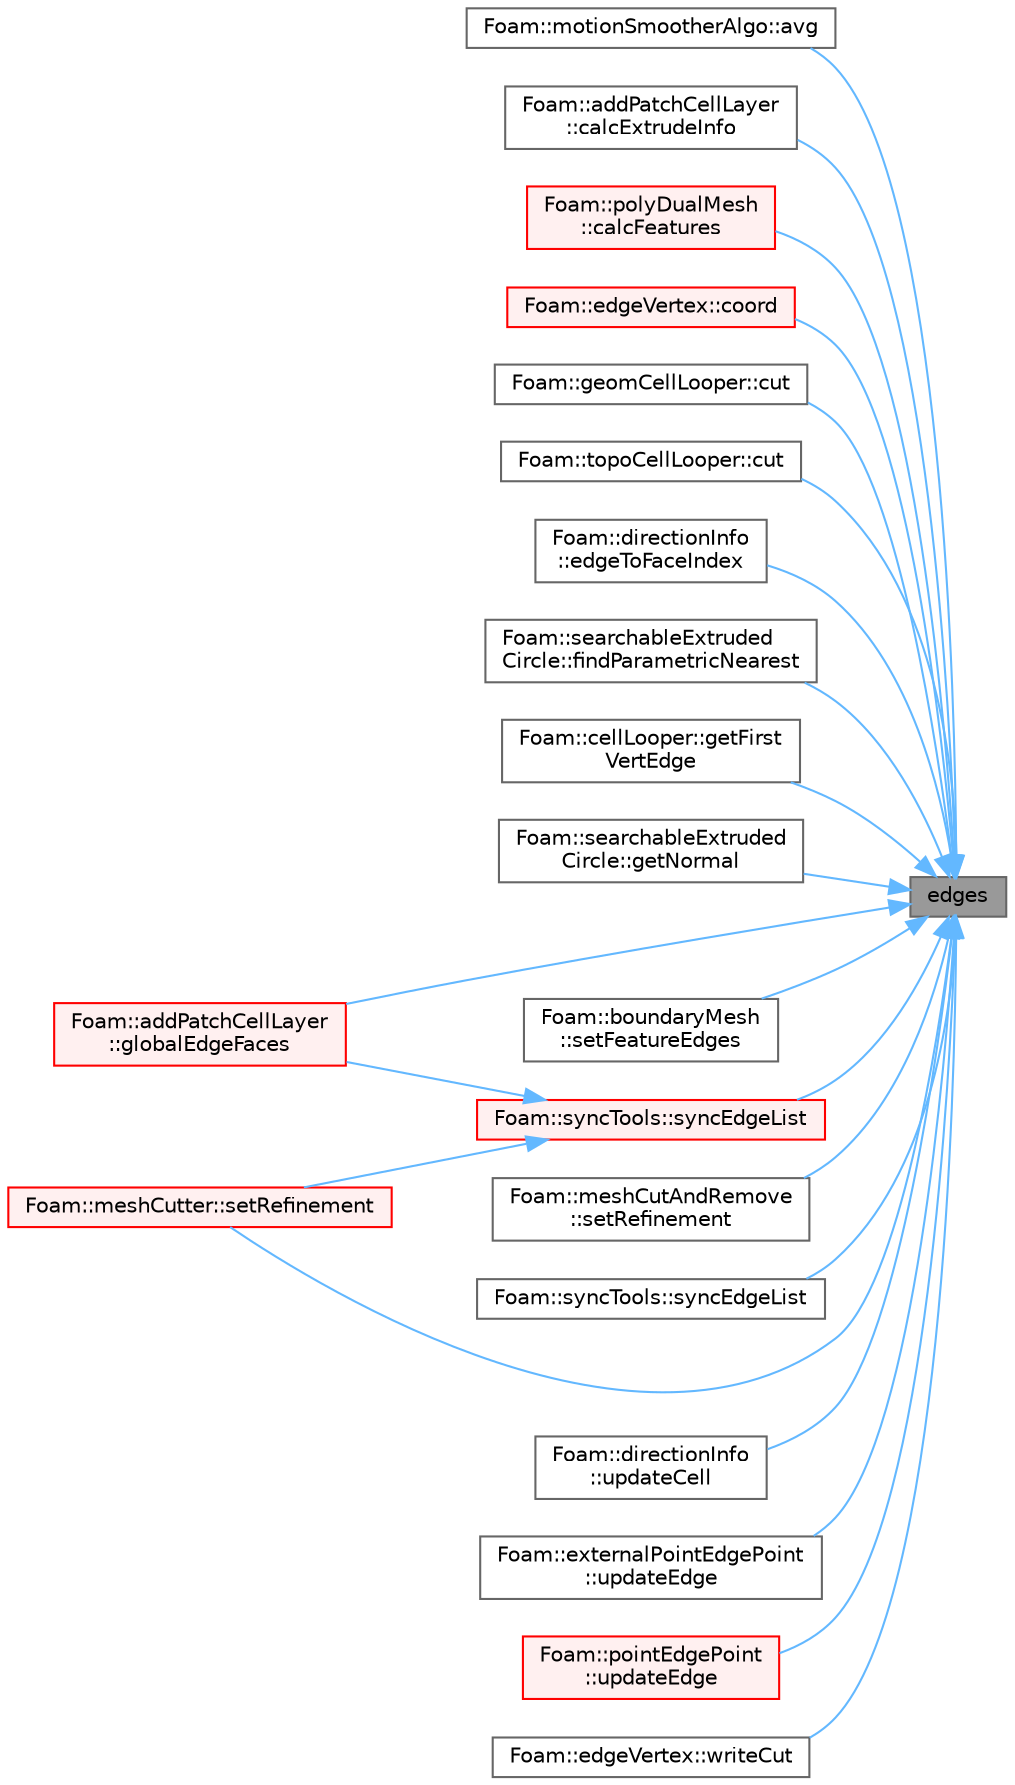 digraph "edges"
{
 // LATEX_PDF_SIZE
  bgcolor="transparent";
  edge [fontname=Helvetica,fontsize=10,labelfontname=Helvetica,labelfontsize=10];
  node [fontname=Helvetica,fontsize=10,shape=box,height=0.2,width=0.4];
  rankdir="RL";
  Node1 [id="Node000001",label="edges",height=0.2,width=0.4,color="gray40", fillcolor="grey60", style="filled", fontcolor="black",tooltip=" "];
  Node1 -> Node2 [id="edge1_Node000001_Node000002",dir="back",color="steelblue1",style="solid",tooltip=" "];
  Node2 [id="Node000002",label="Foam::motionSmootherAlgo::avg",height=0.2,width=0.4,color="grey40", fillcolor="white", style="filled",URL="$classFoam_1_1motionSmootherAlgo.html#afe7337247dc97f18455f2cbee9b050e5",tooltip=" "];
  Node1 -> Node3 [id="edge2_Node000001_Node000003",dir="back",color="steelblue1",style="solid",tooltip=" "];
  Node3 [id="Node000003",label="Foam::addPatchCellLayer\l::calcExtrudeInfo",height=0.2,width=0.4,color="grey40", fillcolor="white", style="filled",URL="$classFoam_1_1addPatchCellLayer.html#a867b4b4d9eeb5d68fab13b864edeb60e",tooltip=" "];
  Node1 -> Node4 [id="edge3_Node000001_Node000004",dir="back",color="steelblue1",style="solid",tooltip=" "];
  Node4 [id="Node000004",label="Foam::polyDualMesh\l::calcFeatures",height=0.2,width=0.4,color="red", fillcolor="#FFF0F0", style="filled",URL="$classFoam_1_1polyDualMesh.html#a9462253b504fad04ae7194f1f17469c8",tooltip=" "];
  Node1 -> Node6 [id="edge4_Node000001_Node000006",dir="back",color="steelblue1",style="solid",tooltip=" "];
  Node6 [id="Node000006",label="Foam::edgeVertex::coord",height=0.2,width=0.4,color="red", fillcolor="#FFF0F0", style="filled",URL="$classFoam_1_1edgeVertex.html#a272d10ee27ddbd3a20bccfc71015fb18",tooltip=" "];
  Node1 -> Node8 [id="edge5_Node000001_Node000008",dir="back",color="steelblue1",style="solid",tooltip=" "];
  Node8 [id="Node000008",label="Foam::geomCellLooper::cut",height=0.2,width=0.4,color="grey40", fillcolor="white", style="filled",URL="$classFoam_1_1geomCellLooper.html#a9fefde55fc93b9e9f0320e02da054c64",tooltip=" "];
  Node1 -> Node9 [id="edge6_Node000001_Node000009",dir="back",color="steelblue1",style="solid",tooltip=" "];
  Node9 [id="Node000009",label="Foam::topoCellLooper::cut",height=0.2,width=0.4,color="grey40", fillcolor="white", style="filled",URL="$classFoam_1_1topoCellLooper.html#aa1626fec2bbc271e971cdf7baab8f534",tooltip=" "];
  Node1 -> Node10 [id="edge7_Node000001_Node000010",dir="back",color="steelblue1",style="solid",tooltip=" "];
  Node10 [id="Node000010",label="Foam::directionInfo\l::edgeToFaceIndex",height=0.2,width=0.4,color="grey40", fillcolor="white", style="filled",URL="$classFoam_1_1directionInfo.html#a979a0fce341d87c9c179d936a0e85e03",tooltip=" "];
  Node1 -> Node11 [id="edge8_Node000001_Node000011",dir="back",color="steelblue1",style="solid",tooltip=" "];
  Node11 [id="Node000011",label="Foam::searchableExtruded\lCircle::findParametricNearest",height=0.2,width=0.4,color="grey40", fillcolor="white", style="filled",URL="$classFoam_1_1searchableExtrudedCircle.html#abcba8bd92ba7574fc1c26411b59e7b23",tooltip=" "];
  Node1 -> Node12 [id="edge9_Node000001_Node000012",dir="back",color="steelblue1",style="solid",tooltip=" "];
  Node12 [id="Node000012",label="Foam::cellLooper::getFirst\lVertEdge",height=0.2,width=0.4,color="grey40", fillcolor="white", style="filled",URL="$classFoam_1_1cellLooper.html#ab75c3d9ec9300af044556dd27a438feb",tooltip=" "];
  Node1 -> Node13 [id="edge10_Node000001_Node000013",dir="back",color="steelblue1",style="solid",tooltip=" "];
  Node13 [id="Node000013",label="Foam::searchableExtruded\lCircle::getNormal",height=0.2,width=0.4,color="grey40", fillcolor="white", style="filled",URL="$classFoam_1_1searchableExtrudedCircle.html#aa9abdb9ffe5f3cb1c2992ccb3bcc9e48",tooltip=" "];
  Node1 -> Node14 [id="edge11_Node000001_Node000014",dir="back",color="steelblue1",style="solid",tooltip=" "];
  Node14 [id="Node000014",label="Foam::addPatchCellLayer\l::globalEdgeFaces",height=0.2,width=0.4,color="red", fillcolor="#FFF0F0", style="filled",URL="$classFoam_1_1addPatchCellLayer.html#aeea8524ff2d092f53488dd1cb593c58e",tooltip=" "];
  Node1 -> Node18 [id="edge12_Node000001_Node000018",dir="back",color="steelblue1",style="solid",tooltip=" "];
  Node18 [id="Node000018",label="Foam::boundaryMesh\l::setFeatureEdges",height=0.2,width=0.4,color="grey40", fillcolor="white", style="filled",URL="$classFoam_1_1boundaryMesh.html#a0e01df03fc2c7dbfd31c0fa36528926a",tooltip=" "];
  Node1 -> Node19 [id="edge13_Node000001_Node000019",dir="back",color="steelblue1",style="solid",tooltip=" "];
  Node19 [id="Node000019",label="Foam::meshCutter::setRefinement",height=0.2,width=0.4,color="red", fillcolor="#FFF0F0", style="filled",URL="$classFoam_1_1meshCutter.html#ad6964ecaeb84631835d8a4e51bf706bb",tooltip=" "];
  Node1 -> Node21 [id="edge14_Node000001_Node000021",dir="back",color="steelblue1",style="solid",tooltip=" "];
  Node21 [id="Node000021",label="Foam::meshCutAndRemove\l::setRefinement",height=0.2,width=0.4,color="grey40", fillcolor="white", style="filled",URL="$classFoam_1_1meshCutAndRemove.html#ad6a2acdc12be8ac11fcb64607238e053",tooltip=" "];
  Node1 -> Node22 [id="edge15_Node000001_Node000022",dir="back",color="steelblue1",style="solid",tooltip=" "];
  Node22 [id="Node000022",label="Foam::syncTools::syncEdgeList",height=0.2,width=0.4,color="grey40", fillcolor="white", style="filled",URL="$classFoam_1_1syncTools.html#a2747c0a5fa9d318dd626c70ebb1562fa",tooltip=" "];
  Node1 -> Node23 [id="edge16_Node000001_Node000023",dir="back",color="steelblue1",style="solid",tooltip=" "];
  Node23 [id="Node000023",label="Foam::syncTools::syncEdgeList",height=0.2,width=0.4,color="red", fillcolor="#FFF0F0", style="filled",URL="$classFoam_1_1syncTools.html#af9a38e7e948154f3a2e5d5b5f8afd267",tooltip=" "];
  Node23 -> Node14 [id="edge17_Node000023_Node000014",dir="back",color="steelblue1",style="solid",tooltip=" "];
  Node23 -> Node19 [id="edge18_Node000023_Node000019",dir="back",color="steelblue1",style="solid",tooltip=" "];
  Node1 -> Node34 [id="edge19_Node000001_Node000034",dir="back",color="steelblue1",style="solid",tooltip=" "];
  Node34 [id="Node000034",label="Foam::directionInfo\l::updateCell",height=0.2,width=0.4,color="grey40", fillcolor="white", style="filled",URL="$classFoam_1_1directionInfo.html#a77204b39a1795badf6e3b5db01bef0c6",tooltip=" "];
  Node1 -> Node35 [id="edge20_Node000001_Node000035",dir="back",color="steelblue1",style="solid",tooltip=" "];
  Node35 [id="Node000035",label="Foam::externalPointEdgePoint\l::updateEdge",height=0.2,width=0.4,color="grey40", fillcolor="white", style="filled",URL="$classFoam_1_1externalPointEdgePoint.html#a619fb781c7a06f2d8217842d0eff9751",tooltip=" "];
  Node1 -> Node36 [id="edge21_Node000001_Node000036",dir="back",color="steelblue1",style="solid",tooltip=" "];
  Node36 [id="Node000036",label="Foam::pointEdgePoint\l::updateEdge",height=0.2,width=0.4,color="red", fillcolor="#FFF0F0", style="filled",URL="$classFoam_1_1pointEdgePoint.html#ac3a9c1cc1a1a3638a1c0dfa117c262e7",tooltip=" "];
  Node1 -> Node38 [id="edge22_Node000001_Node000038",dir="back",color="steelblue1",style="solid",tooltip=" "];
  Node38 [id="Node000038",label="Foam::edgeVertex::writeCut",height=0.2,width=0.4,color="grey40", fillcolor="white", style="filled",URL="$classFoam_1_1edgeVertex.html#ab744e4dd8f405c1378292d3e078a1fa9",tooltip=" "];
}
